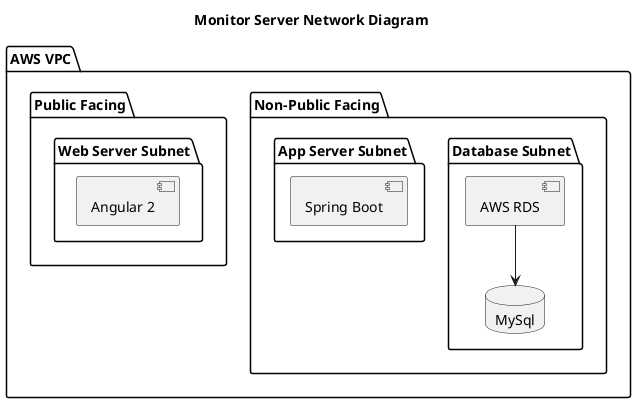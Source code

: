 @startuml
title Monitor Server Network Diagram

package "AWS VPC" {
  folder "Non-Public Facing" {
    folder "Database Subnet" {
        [AWS RDS]  --> MySql
    }
    folder "App Server Subnet" {
        [Spring Boot]
    }
  }
  folder "Public Facing" {
    folder "Web Server Subnet" {
       [Angular 2]
    }
  }
}

database "MySql" {

}

@enduml